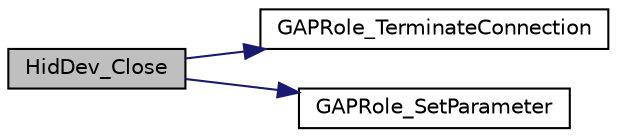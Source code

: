 digraph "HidDev_Close"
{
  edge [fontname="Helvetica",fontsize="10",labelfontname="Helvetica",labelfontsize="10"];
  node [fontname="Helvetica",fontsize="10",shape=record];
  rankdir="LR";
  Node1 [label="HidDev_Close",height=0.2,width=0.4,color="black", fillcolor="grey75", style="filled" fontcolor="black"];
  Node1 -> Node2 [color="midnightblue",fontsize="10",style="solid",fontname="Helvetica"];
  Node2 [label="GAPRole_TerminateConnection",height=0.2,width=0.4,color="black", fillcolor="white", style="filled",URL="$group___g_a_p_r_o_l_e_s___p_e_r_i_p_h_e_r_a_l___a_p_i.html#ga1e1ad911e721a59bf4746dba194fbb7d",tooltip="Terminates the existing connection. "];
  Node1 -> Node3 [color="midnightblue",fontsize="10",style="solid",fontname="Helvetica"];
  Node3 [label="GAPRole_SetParameter",height=0.2,width=0.4,color="black", fillcolor="white", style="filled",URL="$group___g_a_p_r_o_l_e_s___b_r_o_a_d_c_a_s_t_e_r___a_p_i.html#ga951a64ccae7a5c1373642836d2afd4ce",tooltip="Set a GAP Role parameter. "];
}
